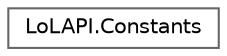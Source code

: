 digraph "Graphical Class Hierarchy"
{
 // LATEX_PDF_SIZE
  bgcolor="transparent";
  edge [fontname=Helvetica,fontsize=10,labelfontname=Helvetica,labelfontsize=10];
  node [fontname=Helvetica,fontsize=10,shape=box,height=0.2,width=0.4];
  rankdir="LR";
  Node0 [id="Node000000",label="LoLAPI.Constants",height=0.2,width=0.4,color="grey40", fillcolor="white", style="filled",URL="$class_lo_l_a_p_i_1_1_constants.html",tooltip=" "];
}
